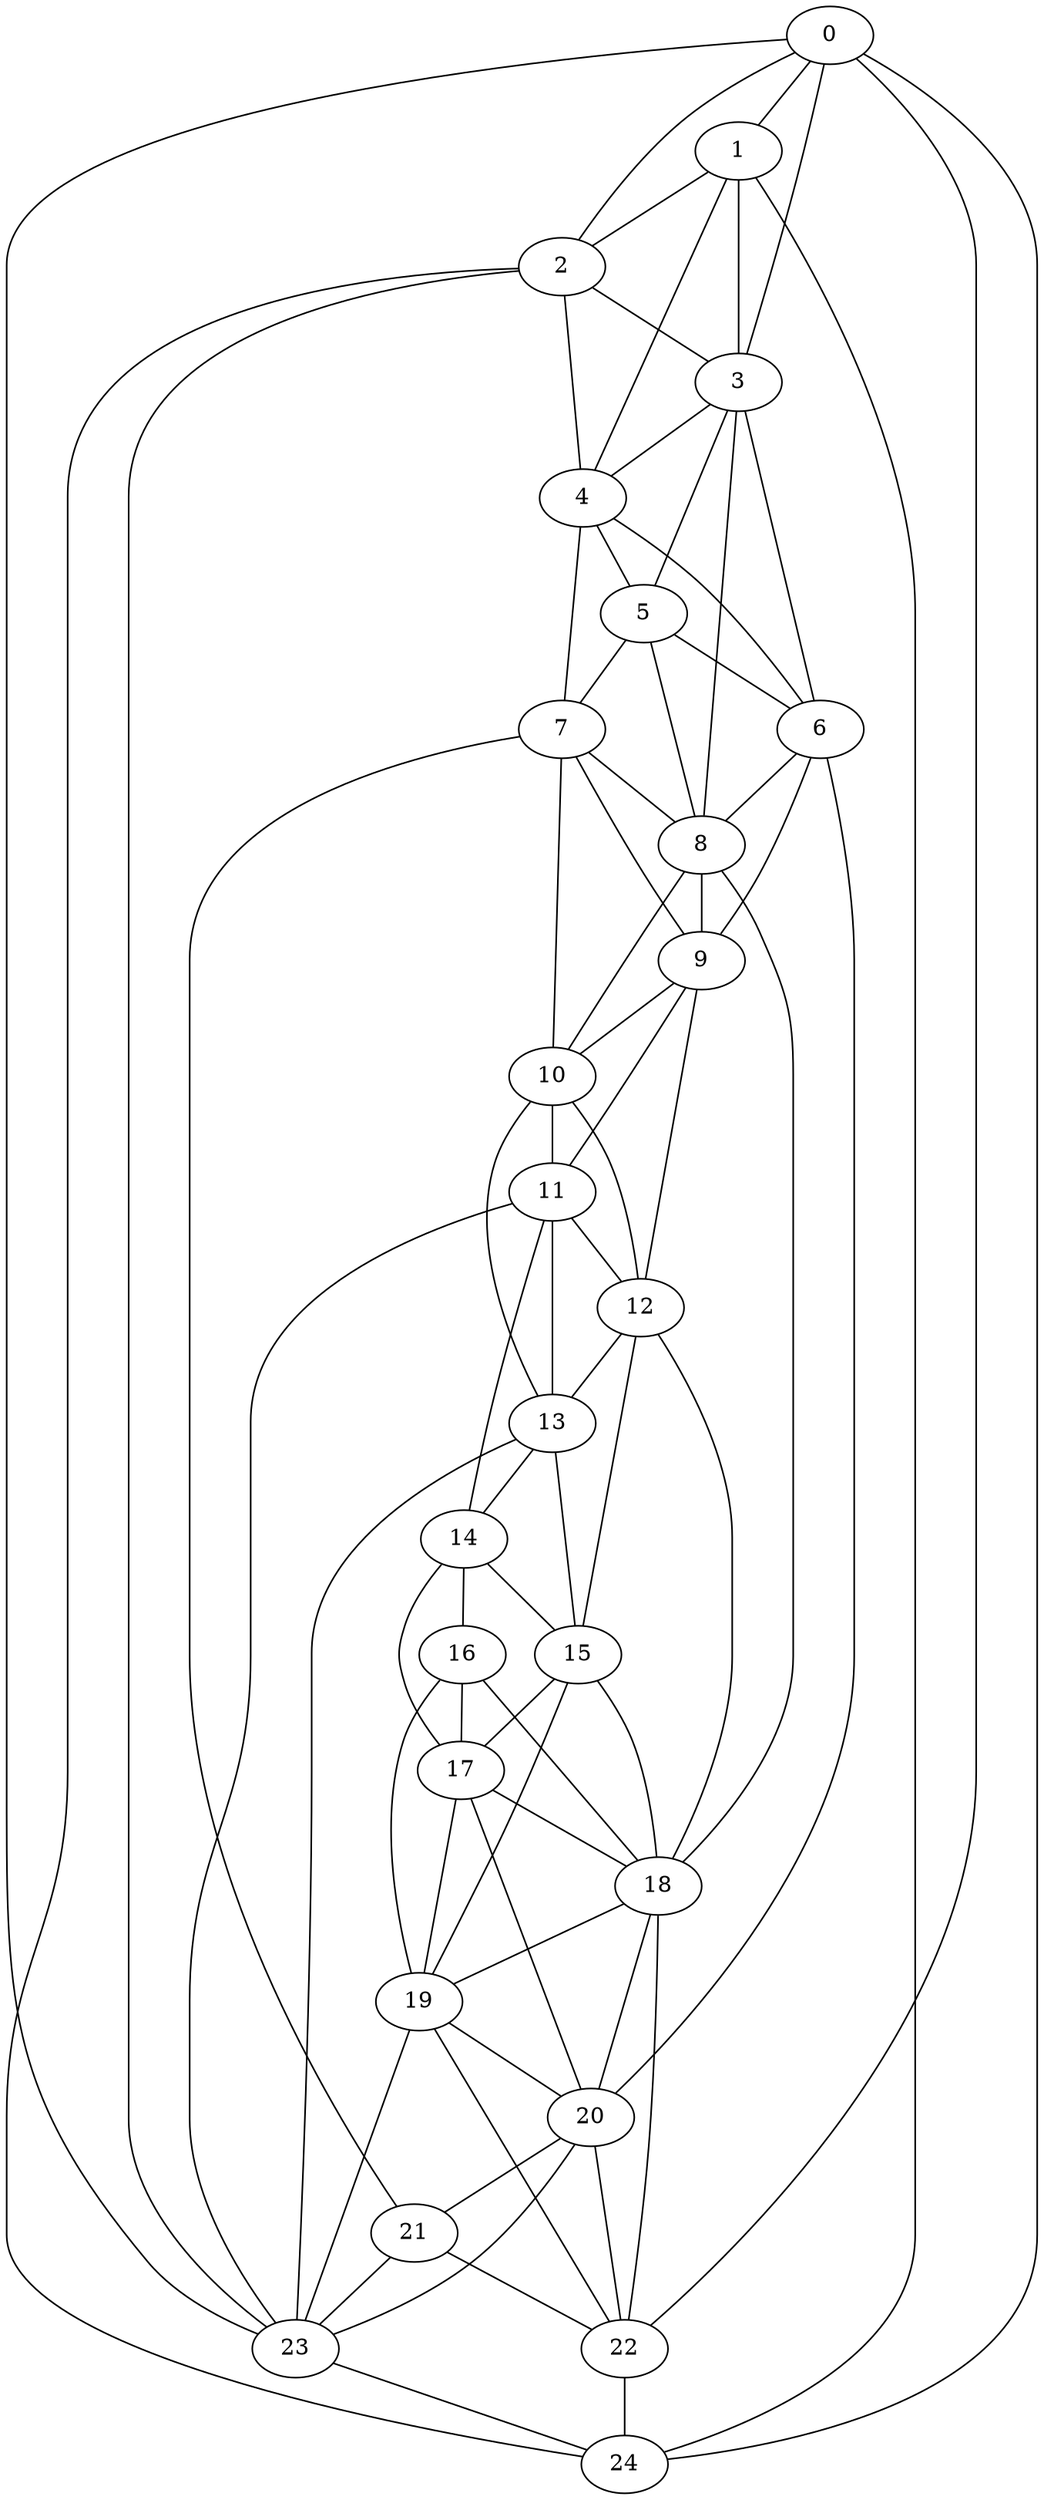 strict graph "watts_strogatz_graph(25,6,0.1)" {
0;
1;
2;
3;
4;
5;
6;
7;
8;
9;
10;
11;
12;
13;
14;
15;
16;
17;
18;
19;
20;
21;
22;
23;
24;
0 -- 1  [is_available=True, prob="0.335194565992"];
0 -- 2  [is_available=True, prob="1.0"];
0 -- 3  [is_available=True, prob="1.0"];
0 -- 22  [is_available=True, prob="0.455373401381"];
0 -- 23  [is_available=True, prob="0.631185248358"];
0 -- 24  [is_available=True, prob="0.606349153084"];
1 -- 2  [is_available=True, prob="0.432081895455"];
1 -- 3  [is_available=True, prob="0.374949694201"];
1 -- 4  [is_available=True, prob="1.0"];
1 -- 24  [is_available=True, prob="0.920151360632"];
2 -- 3  [is_available=True, prob="0.161048163198"];
2 -- 4  [is_available=True, prob="0.193125265217"];
2 -- 23  [is_available=True, prob="1.0"];
2 -- 24  [is_available=True, prob="1.0"];
3 -- 4  [is_available=True, prob="0.837376146503"];
3 -- 5  [is_available=True, prob="1.0"];
3 -- 6  [is_available=True, prob="0.590595330619"];
3 -- 8  [is_available=True, prob="1.0"];
4 -- 5  [is_available=True, prob="1.0"];
4 -- 6  [is_available=True, prob="0.499055241636"];
4 -- 7  [is_available=True, prob="0.769933666736"];
5 -- 6  [is_available=True, prob="0.117248215136"];
5 -- 7  [is_available=True, prob="0.350558206828"];
5 -- 8  [is_available=True, prob="1.0"];
6 -- 8  [is_available=True, prob="0.989893299295"];
6 -- 9  [is_available=True, prob="1.0"];
6 -- 20  [is_available=True, prob="1.0"];
7 -- 8  [is_available=True, prob="0.979689394119"];
7 -- 9  [is_available=True, prob="0.661764445409"];
7 -- 10  [is_available=True, prob="1.0"];
7 -- 21  [is_available=True, prob="1.0"];
8 -- 9  [is_available=True, prob="1.0"];
8 -- 10  [is_available=True, prob="0.641585252891"];
8 -- 18  [is_available=True, prob="0.483645946302"];
9 -- 10  [is_available=True, prob="0.117860207483"];
9 -- 11  [is_available=True, prob="1.0"];
9 -- 12  [is_available=True, prob="0.628596852529"];
10 -- 11  [is_available=True, prob="0.0986331085244"];
10 -- 12  [is_available=True, prob="0.257737501133"];
10 -- 13  [is_available=True, prob="0.179256736766"];
11 -- 12  [is_available=True, prob="0.693598076485"];
11 -- 13  [is_available=True, prob="0.265238617042"];
11 -- 14  [is_available=True, prob="0.148880760275"];
11 -- 23  [is_available=True, prob="0.947695878239"];
12 -- 13  [is_available=True, prob="0.244038949749"];
12 -- 15  [is_available=True, prob="1.0"];
12 -- 18  [is_available=True, prob="1.0"];
13 -- 14  [is_available=True, prob="1.0"];
13 -- 15  [is_available=True, prob="0.125074966608"];
13 -- 23  [is_available=True, prob="0.00829640009487"];
14 -- 15  [is_available=True, prob="1.0"];
14 -- 16  [is_available=True, prob="0.01347069521"];
14 -- 17  [is_available=True, prob="0.238478112526"];
15 -- 17  [is_available=True, prob="0.376078357849"];
15 -- 18  [is_available=True, prob="0.273900343787"];
15 -- 19  [is_available=True, prob="0.46564996617"];
16 -- 17  [is_available=True, prob="1.0"];
16 -- 18  [is_available=True, prob="0.414371945469"];
16 -- 19  [is_available=True, prob="0.497556395564"];
17 -- 18  [is_available=True, prob="0.943518304979"];
17 -- 19  [is_available=True, prob="0.896518581707"];
17 -- 20  [is_available=True, prob="0.456628882888"];
18 -- 19  [is_available=True, prob="0.653213200758"];
18 -- 20  [is_available=True, prob="0.559617965986"];
18 -- 22  [is_available=True, prob="0.0694937667679"];
19 -- 20  [is_available=True, prob="0.375728469897"];
19 -- 22  [is_available=True, prob="0.699795026017"];
19 -- 23  [is_available=True, prob="1.0"];
20 -- 21  [is_available=True, prob="0.278206938385"];
20 -- 22  [is_available=True, prob="1.0"];
20 -- 23  [is_available=True, prob="0.30745592824"];
21 -- 22  [is_available=True, prob="1.0"];
21 -- 23  [is_available=True, prob="0.180221495964"];
22 -- 24  [is_available=True, prob="0.0246599229968"];
23 -- 24  [is_available=True, prob="0.435960647939"];
}
